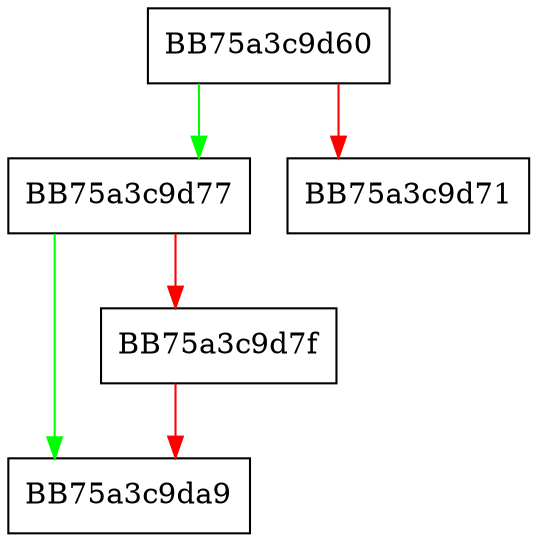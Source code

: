 digraph reset {
  node [shape="box"];
  graph [splines=ortho];
  BB75a3c9d60 -> BB75a3c9d77 [color="green"];
  BB75a3c9d60 -> BB75a3c9d71 [color="red"];
  BB75a3c9d77 -> BB75a3c9da9 [color="green"];
  BB75a3c9d77 -> BB75a3c9d7f [color="red"];
  BB75a3c9d7f -> BB75a3c9da9 [color="red"];
}